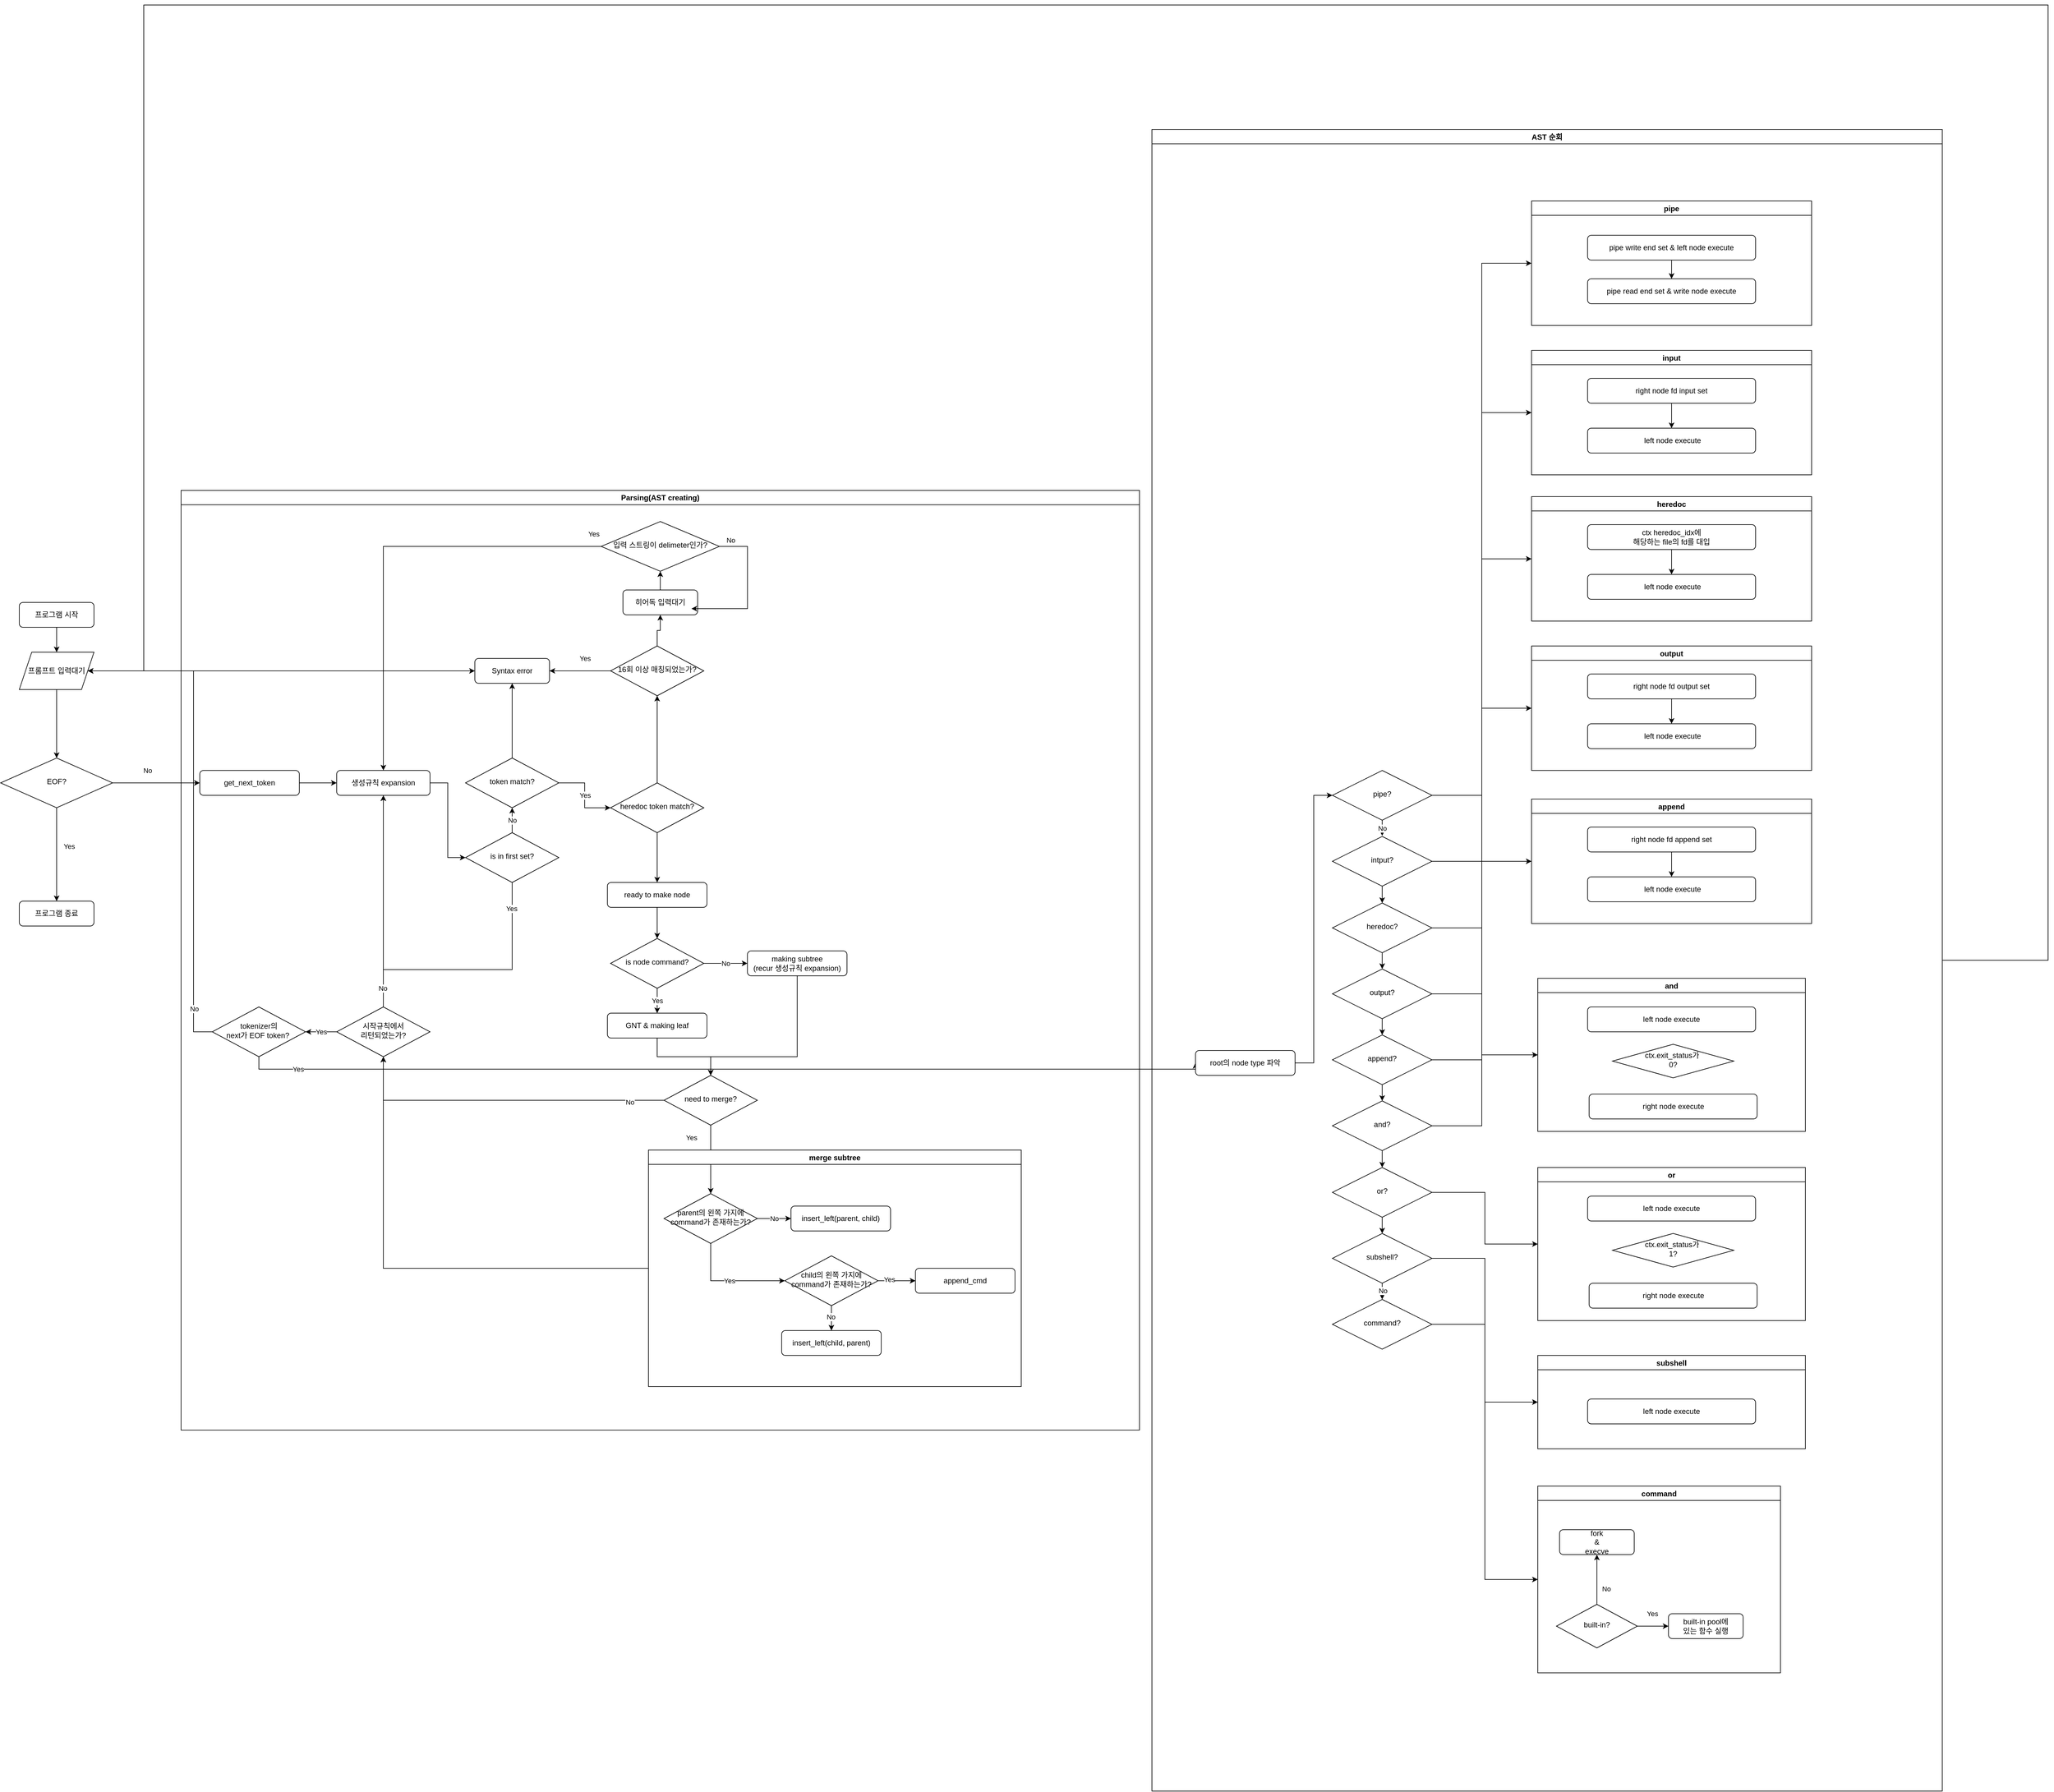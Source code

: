 <mxfile version="21.5.2" type="github">
  <diagram id="C5RBs43oDa-KdzZeNtuy" name="Page-1">
    <mxGraphModel dx="5250" dy="3285" grid="1" gridSize="10" guides="1" tooltips="1" connect="1" arrows="1" fold="1" page="0" pageScale="1" pageWidth="827" pageHeight="1169" math="0" shadow="0">
      <root>
        <mxCell id="WIyWlLk6GJQsqaUBKTNV-0" />
        <mxCell id="WIyWlLk6GJQsqaUBKTNV-1" parent="WIyWlLk6GJQsqaUBKTNV-0" />
        <mxCell id="vghfPPBGdmsyJYKC0ugQ-2" style="edgeStyle=orthogonalEdgeStyle;rounded=0;orthogonalLoop=1;jettySize=auto;html=1;entryX=0.5;entryY=0;entryDx=0;entryDy=0;" edge="1" parent="WIyWlLk6GJQsqaUBKTNV-1" source="vghfPPBGdmsyJYKC0ugQ-3" target="vghfPPBGdmsyJYKC0ugQ-31">
          <mxGeometry relative="1" as="geometry" />
        </mxCell>
        <mxCell id="vghfPPBGdmsyJYKC0ugQ-3" value="프로그램 시작" style="rounded=1;whiteSpace=wrap;html=1;fontSize=12;glass=0;strokeWidth=1;shadow=0;" vertex="1" parent="WIyWlLk6GJQsqaUBKTNV-1">
          <mxGeometry x="130" y="800" width="120" height="40" as="geometry" />
        </mxCell>
        <mxCell id="vghfPPBGdmsyJYKC0ugQ-4" style="edgeStyle=orthogonalEdgeStyle;rounded=0;orthogonalLoop=1;jettySize=auto;html=1;exitX=0.5;exitY=1;exitDx=0;exitDy=0;" edge="1" parent="WIyWlLk6GJQsqaUBKTNV-1" source="vghfPPBGdmsyJYKC0ugQ-8" target="vghfPPBGdmsyJYKC0ugQ-9">
          <mxGeometry relative="1" as="geometry" />
        </mxCell>
        <mxCell id="vghfPPBGdmsyJYKC0ugQ-5" value="Yes" style="edgeLabel;html=1;align=center;verticalAlign=middle;resizable=0;points=[];" vertex="1" connectable="0" parent="vghfPPBGdmsyJYKC0ugQ-4">
          <mxGeometry x="-0.28" y="1" relative="1" as="geometry">
            <mxPoint x="19" y="8" as="offset" />
          </mxGeometry>
        </mxCell>
        <mxCell id="vghfPPBGdmsyJYKC0ugQ-6" style="edgeStyle=orthogonalEdgeStyle;rounded=0;orthogonalLoop=1;jettySize=auto;html=1;entryX=0;entryY=0.5;entryDx=0;entryDy=0;" edge="1" parent="WIyWlLk6GJQsqaUBKTNV-1" source="vghfPPBGdmsyJYKC0ugQ-8" target="vghfPPBGdmsyJYKC0ugQ-45">
          <mxGeometry relative="1" as="geometry">
            <mxPoint x="370" y="1040" as="targetPoint" />
          </mxGeometry>
        </mxCell>
        <mxCell id="vghfPPBGdmsyJYKC0ugQ-7" value="No" style="edgeLabel;html=1;align=center;verticalAlign=middle;resizable=0;points=[];" vertex="1" connectable="0" parent="vghfPPBGdmsyJYKC0ugQ-6">
          <mxGeometry x="-0.21" y="-4" relative="1" as="geometry">
            <mxPoint y="-24" as="offset" />
          </mxGeometry>
        </mxCell>
        <mxCell id="vghfPPBGdmsyJYKC0ugQ-8" value="EOF?" style="rhombus;whiteSpace=wrap;html=1;shadow=0;fontFamily=Helvetica;fontSize=12;align=center;strokeWidth=1;spacing=6;spacingTop=-4;" vertex="1" parent="WIyWlLk6GJQsqaUBKTNV-1">
          <mxGeometry x="100" y="1050" width="180" height="80" as="geometry" />
        </mxCell>
        <mxCell id="vghfPPBGdmsyJYKC0ugQ-9" value="프로그램 종료" style="rounded=1;whiteSpace=wrap;html=1;fontSize=12;glass=0;strokeWidth=1;shadow=0;" vertex="1" parent="WIyWlLk6GJQsqaUBKTNV-1">
          <mxGeometry x="130" y="1280" width="120" height="40" as="geometry" />
        </mxCell>
        <mxCell id="vghfPPBGdmsyJYKC0ugQ-30" style="edgeStyle=orthogonalEdgeStyle;rounded=0;orthogonalLoop=1;jettySize=auto;html=1;" edge="1" parent="WIyWlLk6GJQsqaUBKTNV-1" source="vghfPPBGdmsyJYKC0ugQ-31" target="vghfPPBGdmsyJYKC0ugQ-8">
          <mxGeometry relative="1" as="geometry" />
        </mxCell>
        <mxCell id="vghfPPBGdmsyJYKC0ugQ-31" value="프롬프트 입력대기" style="shape=parallelogram;perimeter=parallelogramPerimeter;whiteSpace=wrap;html=1;fixedSize=1;" vertex="1" parent="WIyWlLk6GJQsqaUBKTNV-1">
          <mxGeometry x="130" y="880" width="120" height="60" as="geometry" />
        </mxCell>
        <mxCell id="vghfPPBGdmsyJYKC0ugQ-59" value="Parsing(AST creating)" style="swimlane;whiteSpace=wrap;html=1;" vertex="1" parent="WIyWlLk6GJQsqaUBKTNV-1">
          <mxGeometry x="390" y="620" width="1540" height="1510" as="geometry" />
        </mxCell>
        <mxCell id="vghfPPBGdmsyJYKC0ugQ-359" style="edgeStyle=orthogonalEdgeStyle;rounded=0;orthogonalLoop=1;jettySize=auto;html=1;entryX=0;entryY=0.5;entryDx=0;entryDy=0;" edge="1" parent="vghfPPBGdmsyJYKC0ugQ-59" source="vghfPPBGdmsyJYKC0ugQ-61" target="vghfPPBGdmsyJYKC0ugQ-50">
          <mxGeometry relative="1" as="geometry" />
        </mxCell>
        <mxCell id="vghfPPBGdmsyJYKC0ugQ-61" value="생성규칙 expansion" style="rounded=1;whiteSpace=wrap;html=1;fontSize=12;glass=0;strokeWidth=1;shadow=0;" vertex="1" parent="vghfPPBGdmsyJYKC0ugQ-59">
          <mxGeometry x="250" y="450" width="150" height="40" as="geometry" />
        </mxCell>
        <mxCell id="vghfPPBGdmsyJYKC0ugQ-80" style="edgeStyle=orthogonalEdgeStyle;rounded=0;orthogonalLoop=1;jettySize=auto;html=1;entryX=0;entryY=0.5;entryDx=0;entryDy=0;" edge="1" parent="vghfPPBGdmsyJYKC0ugQ-59" source="vghfPPBGdmsyJYKC0ugQ-45" target="vghfPPBGdmsyJYKC0ugQ-61">
          <mxGeometry relative="1" as="geometry" />
        </mxCell>
        <mxCell id="vghfPPBGdmsyJYKC0ugQ-45" value="get_next_token" style="rounded=1;whiteSpace=wrap;html=1;fontSize=12;glass=0;strokeWidth=1;shadow=0;" vertex="1" parent="vghfPPBGdmsyJYKC0ugQ-59">
          <mxGeometry x="30" y="450" width="160" height="40" as="geometry" />
        </mxCell>
        <mxCell id="vghfPPBGdmsyJYKC0ugQ-364" value="Yes" style="edgeStyle=orthogonalEdgeStyle;rounded=0;orthogonalLoop=1;jettySize=auto;html=1;entryX=0;entryY=0.5;entryDx=0;entryDy=0;" edge="1" parent="vghfPPBGdmsyJYKC0ugQ-59" source="vghfPPBGdmsyJYKC0ugQ-43" target="vghfPPBGdmsyJYKC0ugQ-99">
          <mxGeometry relative="1" as="geometry" />
        </mxCell>
        <mxCell id="vghfPPBGdmsyJYKC0ugQ-366" style="edgeStyle=orthogonalEdgeStyle;rounded=0;orthogonalLoop=1;jettySize=auto;html=1;entryX=0.5;entryY=1;entryDx=0;entryDy=0;" edge="1" parent="vghfPPBGdmsyJYKC0ugQ-59" source="vghfPPBGdmsyJYKC0ugQ-43" target="vghfPPBGdmsyJYKC0ugQ-51">
          <mxGeometry relative="1" as="geometry" />
        </mxCell>
        <mxCell id="vghfPPBGdmsyJYKC0ugQ-43" value="token match?" style="rhombus;whiteSpace=wrap;html=1;shadow=0;fontFamily=Helvetica;fontSize=12;align=center;strokeWidth=1;spacing=6;spacingTop=-4;" vertex="1" parent="vghfPPBGdmsyJYKC0ugQ-59">
          <mxGeometry x="457" y="430" width="150" height="80" as="geometry" />
        </mxCell>
        <mxCell id="vghfPPBGdmsyJYKC0ugQ-360" value="No" style="edgeStyle=orthogonalEdgeStyle;rounded=0;orthogonalLoop=1;jettySize=auto;html=1;entryX=0.5;entryY=1;entryDx=0;entryDy=0;" edge="1" parent="vghfPPBGdmsyJYKC0ugQ-59" source="vghfPPBGdmsyJYKC0ugQ-50" target="vghfPPBGdmsyJYKC0ugQ-43">
          <mxGeometry relative="1" as="geometry" />
        </mxCell>
        <mxCell id="vghfPPBGdmsyJYKC0ugQ-362" style="edgeStyle=orthogonalEdgeStyle;rounded=0;orthogonalLoop=1;jettySize=auto;html=1;" edge="1" parent="vghfPPBGdmsyJYKC0ugQ-59" source="vghfPPBGdmsyJYKC0ugQ-50" target="vghfPPBGdmsyJYKC0ugQ-61">
          <mxGeometry relative="1" as="geometry">
            <Array as="points">
              <mxPoint x="532" y="770" />
              <mxPoint x="325" y="770" />
            </Array>
          </mxGeometry>
        </mxCell>
        <mxCell id="vghfPPBGdmsyJYKC0ugQ-363" value="Yes" style="edgeLabel;html=1;align=center;verticalAlign=middle;resizable=0;points=[];" vertex="1" connectable="0" parent="vghfPPBGdmsyJYKC0ugQ-362">
          <mxGeometry x="-0.868" y="-1" relative="1" as="geometry">
            <mxPoint as="offset" />
          </mxGeometry>
        </mxCell>
        <mxCell id="vghfPPBGdmsyJYKC0ugQ-50" value="is in first set?" style="rhombus;whiteSpace=wrap;html=1;shadow=0;fontFamily=Helvetica;fontSize=12;align=center;strokeWidth=1;spacing=6;spacingTop=-4;" vertex="1" parent="vghfPPBGdmsyJYKC0ugQ-59">
          <mxGeometry x="457" y="550" width="150" height="80" as="geometry" />
        </mxCell>
        <mxCell id="vghfPPBGdmsyJYKC0ugQ-51" value="Syntax error" style="rounded=1;whiteSpace=wrap;html=1;fontSize=12;glass=0;strokeWidth=1;shadow=0;" vertex="1" parent="vghfPPBGdmsyJYKC0ugQ-59">
          <mxGeometry x="472" y="270" width="120" height="40" as="geometry" />
        </mxCell>
        <mxCell id="vghfPPBGdmsyJYKC0ugQ-57" value="히어독 입력대기" style="rounded=1;whiteSpace=wrap;html=1;fontSize=12;glass=0;strokeWidth=1;shadow=0;" vertex="1" parent="vghfPPBGdmsyJYKC0ugQ-59">
          <mxGeometry x="710.0" y="160" width="120" height="40" as="geometry" />
        </mxCell>
        <mxCell id="vghfPPBGdmsyJYKC0ugQ-104" style="edgeStyle=orthogonalEdgeStyle;rounded=0;orthogonalLoop=1;jettySize=auto;html=1;entryX=1;entryY=0.5;entryDx=0;entryDy=0;" edge="1" parent="vghfPPBGdmsyJYKC0ugQ-59" source="vghfPPBGdmsyJYKC0ugQ-58" target="vghfPPBGdmsyJYKC0ugQ-51">
          <mxGeometry relative="1" as="geometry" />
        </mxCell>
        <mxCell id="vghfPPBGdmsyJYKC0ugQ-107" value="Yes" style="edgeLabel;html=1;align=center;verticalAlign=middle;resizable=0;points=[];" vertex="1" connectable="0" parent="vghfPPBGdmsyJYKC0ugQ-104">
          <mxGeometry x="-0.067" y="3" relative="1" as="geometry">
            <mxPoint x="4" y="-23" as="offset" />
          </mxGeometry>
        </mxCell>
        <mxCell id="vghfPPBGdmsyJYKC0ugQ-376" style="edgeStyle=orthogonalEdgeStyle;rounded=0;orthogonalLoop=1;jettySize=auto;html=1;entryX=0.5;entryY=1;entryDx=0;entryDy=0;" edge="1" parent="vghfPPBGdmsyJYKC0ugQ-59" source="vghfPPBGdmsyJYKC0ugQ-58" target="vghfPPBGdmsyJYKC0ugQ-57">
          <mxGeometry relative="1" as="geometry" />
        </mxCell>
        <mxCell id="vghfPPBGdmsyJYKC0ugQ-58" value="16회 이상 매칭되었는가?" style="rhombus;whiteSpace=wrap;html=1;shadow=0;fontFamily=Helvetica;fontSize=12;align=center;strokeWidth=1;spacing=6;spacingTop=-4;" vertex="1" parent="vghfPPBGdmsyJYKC0ugQ-59">
          <mxGeometry x="690" y="250" width="150" height="80" as="geometry" />
        </mxCell>
        <mxCell id="vghfPPBGdmsyJYKC0ugQ-108" style="edgeStyle=orthogonalEdgeStyle;rounded=0;orthogonalLoop=1;jettySize=auto;html=1;entryX=0.5;entryY=0;entryDx=0;entryDy=0;" edge="1" parent="vghfPPBGdmsyJYKC0ugQ-59" source="vghfPPBGdmsyJYKC0ugQ-55" target="vghfPPBGdmsyJYKC0ugQ-61">
          <mxGeometry relative="1" as="geometry">
            <mxPoint x="400" y="350.0" as="targetPoint" />
          </mxGeometry>
        </mxCell>
        <mxCell id="vghfPPBGdmsyJYKC0ugQ-111" value="Yes" style="edgeLabel;html=1;align=center;verticalAlign=middle;resizable=0;points=[];" vertex="1" connectable="0" parent="vghfPPBGdmsyJYKC0ugQ-108">
          <mxGeometry x="-0.849" y="1" relative="1" as="geometry">
            <mxPoint x="41" y="-21" as="offset" />
          </mxGeometry>
        </mxCell>
        <mxCell id="vghfPPBGdmsyJYKC0ugQ-55" value="입력 스트링이 delimeter인가?" style="rhombus;whiteSpace=wrap;html=1;shadow=0;fontFamily=Helvetica;fontSize=12;align=center;strokeWidth=1;spacing=6;spacingTop=-4;" vertex="1" parent="vghfPPBGdmsyJYKC0ugQ-59">
          <mxGeometry x="675.0" y="50" width="190" height="80" as="geometry" />
        </mxCell>
        <mxCell id="vghfPPBGdmsyJYKC0ugQ-52" style="edgeStyle=orthogonalEdgeStyle;rounded=0;orthogonalLoop=1;jettySize=auto;html=1;exitX=1;exitY=0.5;exitDx=0;exitDy=0;" edge="1" parent="vghfPPBGdmsyJYKC0ugQ-59" source="vghfPPBGdmsyJYKC0ugQ-55">
          <mxGeometry relative="1" as="geometry">
            <Array as="points">
              <mxPoint x="910.11" y="90" />
              <mxPoint x="910.11" y="190" />
            </Array>
            <mxPoint x="820.11" y="190" as="targetPoint" />
          </mxGeometry>
        </mxCell>
        <mxCell id="vghfPPBGdmsyJYKC0ugQ-53" value="No" style="edgeLabel;html=1;align=center;verticalAlign=middle;resizable=0;points=[];" vertex="1" connectable="0" parent="vghfPPBGdmsyJYKC0ugQ-52">
          <mxGeometry x="-0.805" relative="1" as="geometry">
            <mxPoint x="-5" y="-10" as="offset" />
          </mxGeometry>
        </mxCell>
        <mxCell id="vghfPPBGdmsyJYKC0ugQ-56" style="edgeStyle=orthogonalEdgeStyle;rounded=0;orthogonalLoop=1;jettySize=auto;html=1;exitX=0.5;exitY=0;exitDx=0;exitDy=0;entryX=0.5;entryY=1;entryDx=0;entryDy=0;" edge="1" parent="vghfPPBGdmsyJYKC0ugQ-59" source="vghfPPBGdmsyJYKC0ugQ-57" target="vghfPPBGdmsyJYKC0ugQ-55">
          <mxGeometry relative="1" as="geometry" />
        </mxCell>
        <mxCell id="vghfPPBGdmsyJYKC0ugQ-119" style="edgeStyle=orthogonalEdgeStyle;rounded=0;orthogonalLoop=1;jettySize=auto;html=1;entryX=0.5;entryY=0;entryDx=0;entryDy=0;" edge="1" parent="vghfPPBGdmsyJYKC0ugQ-59" source="vghfPPBGdmsyJYKC0ugQ-99" target="vghfPPBGdmsyJYKC0ugQ-118">
          <mxGeometry relative="1" as="geometry" />
        </mxCell>
        <mxCell id="vghfPPBGdmsyJYKC0ugQ-356" style="edgeStyle=orthogonalEdgeStyle;rounded=0;orthogonalLoop=1;jettySize=auto;html=1;entryX=0.5;entryY=1;entryDx=0;entryDy=0;" edge="1" parent="vghfPPBGdmsyJYKC0ugQ-59" source="vghfPPBGdmsyJYKC0ugQ-99" target="vghfPPBGdmsyJYKC0ugQ-58">
          <mxGeometry relative="1" as="geometry" />
        </mxCell>
        <mxCell id="vghfPPBGdmsyJYKC0ugQ-99" value="heredoc token match?" style="rhombus;whiteSpace=wrap;html=1;shadow=0;fontFamily=Helvetica;fontSize=12;align=center;strokeWidth=1;spacing=6;spacingTop=-4;" vertex="1" parent="vghfPPBGdmsyJYKC0ugQ-59">
          <mxGeometry x="690.0" y="470" width="150" height="80" as="geometry" />
        </mxCell>
        <mxCell id="vghfPPBGdmsyJYKC0ugQ-377" style="edgeStyle=orthogonalEdgeStyle;rounded=0;orthogonalLoop=1;jettySize=auto;html=1;entryX=0;entryY=0.5;entryDx=0;entryDy=0;" edge="1" parent="vghfPPBGdmsyJYKC0ugQ-59" source="vghfPPBGdmsyJYKC0ugQ-100" target="vghfPPBGdmsyJYKC0ugQ-51">
          <mxGeometry relative="1" as="geometry">
            <Array as="points">
              <mxPoint x="20" y="870" />
              <mxPoint x="20" y="290" />
            </Array>
          </mxGeometry>
        </mxCell>
        <mxCell id="vghfPPBGdmsyJYKC0ugQ-379" value="No" style="edgeLabel;html=1;align=center;verticalAlign=middle;resizable=0;points=[];" vertex="1" connectable="0" parent="vghfPPBGdmsyJYKC0ugQ-377">
          <mxGeometry x="-0.873" y="-2" relative="1" as="geometry">
            <mxPoint x="-1" as="offset" />
          </mxGeometry>
        </mxCell>
        <mxCell id="vghfPPBGdmsyJYKC0ugQ-100" value="tokenizer의 &lt;br&gt;next가 EOF token?&amp;nbsp;" style="rhombus;whiteSpace=wrap;html=1;shadow=0;fontFamily=Helvetica;fontSize=12;align=center;strokeWidth=1;spacing=6;spacingTop=-4;" vertex="1" parent="vghfPPBGdmsyJYKC0ugQ-59">
          <mxGeometry x="50.0" y="830" width="150" height="80" as="geometry" />
        </mxCell>
        <mxCell id="vghfPPBGdmsyJYKC0ugQ-121" style="edgeStyle=orthogonalEdgeStyle;rounded=0;orthogonalLoop=1;jettySize=auto;html=1;entryX=0.5;entryY=0;entryDx=0;entryDy=0;" edge="1" parent="vghfPPBGdmsyJYKC0ugQ-59" source="vghfPPBGdmsyJYKC0ugQ-118" target="vghfPPBGdmsyJYKC0ugQ-120">
          <mxGeometry relative="1" as="geometry" />
        </mxCell>
        <mxCell id="vghfPPBGdmsyJYKC0ugQ-118" value="ready to make node" style="rounded=1;whiteSpace=wrap;html=1;fontSize=12;glass=0;strokeWidth=1;shadow=0;" vertex="1" parent="vghfPPBGdmsyJYKC0ugQ-59">
          <mxGeometry x="685" y="630" width="160" height="40" as="geometry" />
        </mxCell>
        <mxCell id="vghfPPBGdmsyJYKC0ugQ-123" value="Yes" style="edgeStyle=orthogonalEdgeStyle;rounded=0;orthogonalLoop=1;jettySize=auto;html=1;" edge="1" parent="vghfPPBGdmsyJYKC0ugQ-59" source="vghfPPBGdmsyJYKC0ugQ-120" target="vghfPPBGdmsyJYKC0ugQ-122">
          <mxGeometry relative="1" as="geometry" />
        </mxCell>
        <mxCell id="vghfPPBGdmsyJYKC0ugQ-125" value="No" style="edgeStyle=orthogonalEdgeStyle;rounded=0;orthogonalLoop=1;jettySize=auto;html=1;entryX=0;entryY=0.5;entryDx=0;entryDy=0;" edge="1" parent="vghfPPBGdmsyJYKC0ugQ-59" source="vghfPPBGdmsyJYKC0ugQ-120" target="vghfPPBGdmsyJYKC0ugQ-126">
          <mxGeometry relative="1" as="geometry">
            <mxPoint x="900" y="760" as="targetPoint" />
          </mxGeometry>
        </mxCell>
        <mxCell id="vghfPPBGdmsyJYKC0ugQ-120" value="is node command?" style="rhombus;whiteSpace=wrap;html=1;shadow=0;fontFamily=Helvetica;fontSize=12;align=center;strokeWidth=1;spacing=6;spacingTop=-4;" vertex="1" parent="vghfPPBGdmsyJYKC0ugQ-59">
          <mxGeometry x="690" y="720" width="150" height="80" as="geometry" />
        </mxCell>
        <mxCell id="vghfPPBGdmsyJYKC0ugQ-130" style="edgeStyle=orthogonalEdgeStyle;rounded=0;orthogonalLoop=1;jettySize=auto;html=1;entryX=0.5;entryY=0;entryDx=0;entryDy=0;" edge="1" parent="vghfPPBGdmsyJYKC0ugQ-59" source="vghfPPBGdmsyJYKC0ugQ-122" target="vghfPPBGdmsyJYKC0ugQ-129">
          <mxGeometry relative="1" as="geometry" />
        </mxCell>
        <mxCell id="vghfPPBGdmsyJYKC0ugQ-122" value="GNT &amp;amp; making leaf" style="rounded=1;whiteSpace=wrap;html=1;fontSize=12;glass=0;strokeWidth=1;shadow=0;" vertex="1" parent="vghfPPBGdmsyJYKC0ugQ-59">
          <mxGeometry x="685" y="840" width="160" height="40" as="geometry" />
        </mxCell>
        <mxCell id="vghfPPBGdmsyJYKC0ugQ-124" style="edgeStyle=orthogonalEdgeStyle;rounded=0;orthogonalLoop=1;jettySize=auto;html=1;exitX=0.5;exitY=1;exitDx=0;exitDy=0;" edge="1" parent="vghfPPBGdmsyJYKC0ugQ-59" source="vghfPPBGdmsyJYKC0ugQ-122" target="vghfPPBGdmsyJYKC0ugQ-122">
          <mxGeometry relative="1" as="geometry" />
        </mxCell>
        <mxCell id="vghfPPBGdmsyJYKC0ugQ-137" style="edgeStyle=orthogonalEdgeStyle;rounded=0;orthogonalLoop=1;jettySize=auto;html=1;entryX=0.5;entryY=0;entryDx=0;entryDy=0;" edge="1" parent="vghfPPBGdmsyJYKC0ugQ-59" source="vghfPPBGdmsyJYKC0ugQ-126" target="vghfPPBGdmsyJYKC0ugQ-129">
          <mxGeometry relative="1" as="geometry">
            <Array as="points">
              <mxPoint x="990" y="910" />
              <mxPoint x="851" y="910" />
            </Array>
          </mxGeometry>
        </mxCell>
        <mxCell id="vghfPPBGdmsyJYKC0ugQ-126" value="making subtree&lt;br&gt;(recur 생성규칙 expansion)" style="rounded=1;whiteSpace=wrap;html=1;fontSize=12;glass=0;strokeWidth=1;shadow=0;" vertex="1" parent="vghfPPBGdmsyJYKC0ugQ-59">
          <mxGeometry x="910" y="740" width="160" height="40" as="geometry" />
        </mxCell>
        <mxCell id="vghfPPBGdmsyJYKC0ugQ-132" style="edgeStyle=orthogonalEdgeStyle;rounded=0;orthogonalLoop=1;jettySize=auto;html=1;entryX=0.5;entryY=1;entryDx=0;entryDy=0;" edge="1" parent="vghfPPBGdmsyJYKC0ugQ-59" source="vghfPPBGdmsyJYKC0ugQ-365" target="vghfPPBGdmsyJYKC0ugQ-61">
          <mxGeometry relative="1" as="geometry" />
        </mxCell>
        <mxCell id="vghfPPBGdmsyJYKC0ugQ-375" value="No" style="edgeLabel;html=1;align=center;verticalAlign=middle;resizable=0;points=[];" vertex="1" connectable="0" parent="vghfPPBGdmsyJYKC0ugQ-132">
          <mxGeometry x="-0.825" y="1" relative="1" as="geometry">
            <mxPoint as="offset" />
          </mxGeometry>
        </mxCell>
        <mxCell id="vghfPPBGdmsyJYKC0ugQ-136" value="Yes" style="edgeStyle=orthogonalEdgeStyle;rounded=0;orthogonalLoop=1;jettySize=auto;html=1;entryX=0.5;entryY=0;entryDx=0;entryDy=0;" edge="1" parent="vghfPPBGdmsyJYKC0ugQ-59" source="vghfPPBGdmsyJYKC0ugQ-129" target="vghfPPBGdmsyJYKC0ugQ-333">
          <mxGeometry x="-0.636" y="-31" relative="1" as="geometry">
            <mxPoint x="851" y="1060" as="targetPoint" />
            <mxPoint as="offset" />
          </mxGeometry>
        </mxCell>
        <mxCell id="vghfPPBGdmsyJYKC0ugQ-370" style="edgeStyle=orthogonalEdgeStyle;rounded=0;orthogonalLoop=1;jettySize=auto;html=1;entryX=0.5;entryY=1;entryDx=0;entryDy=0;" edge="1" parent="vghfPPBGdmsyJYKC0ugQ-59" source="vghfPPBGdmsyJYKC0ugQ-129" target="vghfPPBGdmsyJYKC0ugQ-365">
          <mxGeometry relative="1" as="geometry" />
        </mxCell>
        <mxCell id="vghfPPBGdmsyJYKC0ugQ-373" value="No" style="edgeLabel;html=1;align=center;verticalAlign=middle;resizable=0;points=[];" vertex="1" connectable="0" parent="vghfPPBGdmsyJYKC0ugQ-370">
          <mxGeometry x="-0.783" y="3" relative="1" as="geometry">
            <mxPoint x="1" as="offset" />
          </mxGeometry>
        </mxCell>
        <mxCell id="vghfPPBGdmsyJYKC0ugQ-129" value="need to merge?" style="rhombus;whiteSpace=wrap;html=1;shadow=0;fontFamily=Helvetica;fontSize=12;align=center;strokeWidth=1;spacing=6;spacingTop=-4;" vertex="1" parent="vghfPPBGdmsyJYKC0ugQ-59">
          <mxGeometry x="776" y="940" width="150" height="80" as="geometry" />
        </mxCell>
        <mxCell id="vghfPPBGdmsyJYKC0ugQ-331" value="merge subtree" style="swimlane;" vertex="1" parent="vghfPPBGdmsyJYKC0ugQ-59">
          <mxGeometry x="751" y="1060" width="599" height="380" as="geometry" />
        </mxCell>
        <mxCell id="vghfPPBGdmsyJYKC0ugQ-336" value="No" style="edgeStyle=orthogonalEdgeStyle;rounded=0;orthogonalLoop=1;jettySize=auto;html=1;entryX=0;entryY=0.5;entryDx=0;entryDy=0;" edge="1" parent="vghfPPBGdmsyJYKC0ugQ-331" source="vghfPPBGdmsyJYKC0ugQ-333" target="vghfPPBGdmsyJYKC0ugQ-335">
          <mxGeometry relative="1" as="geometry" />
        </mxCell>
        <mxCell id="vghfPPBGdmsyJYKC0ugQ-338" value="Yes" style="edgeStyle=orthogonalEdgeStyle;rounded=0;orthogonalLoop=1;jettySize=auto;html=1;entryX=0;entryY=0.5;entryDx=0;entryDy=0;" edge="1" parent="vghfPPBGdmsyJYKC0ugQ-331" source="vghfPPBGdmsyJYKC0ugQ-333" target="vghfPPBGdmsyJYKC0ugQ-340">
          <mxGeometry relative="1" as="geometry">
            <mxPoint x="229" y="210" as="targetPoint" />
            <Array as="points">
              <mxPoint x="100" y="210" />
            </Array>
          </mxGeometry>
        </mxCell>
        <mxCell id="vghfPPBGdmsyJYKC0ugQ-333" value="parent의 왼쪽 가지에 command가 존재하는가?" style="rhombus;whiteSpace=wrap;html=1;shadow=0;fontFamily=Helvetica;fontSize=12;align=center;strokeWidth=1;spacing=6;spacingTop=-4;" vertex="1" parent="vghfPPBGdmsyJYKC0ugQ-331">
          <mxGeometry x="25" y="70" width="150" height="80" as="geometry" />
        </mxCell>
        <mxCell id="vghfPPBGdmsyJYKC0ugQ-335" value="insert_left(parent,&amp;nbsp;child)" style="rounded=1;whiteSpace=wrap;html=1;fontSize=12;glass=0;strokeWidth=1;shadow=0;" vertex="1" parent="vghfPPBGdmsyJYKC0ugQ-331">
          <mxGeometry x="229" y="90" width="160" height="40" as="geometry" />
        </mxCell>
        <mxCell id="vghfPPBGdmsyJYKC0ugQ-339" value="insert_left(child,&amp;nbsp;parent)" style="rounded=1;whiteSpace=wrap;html=1;fontSize=12;glass=0;strokeWidth=1;shadow=0;" vertex="1" parent="vghfPPBGdmsyJYKC0ugQ-331">
          <mxGeometry x="214" y="290" width="160" height="40" as="geometry" />
        </mxCell>
        <mxCell id="vghfPPBGdmsyJYKC0ugQ-346" style="edgeStyle=orthogonalEdgeStyle;rounded=0;orthogonalLoop=1;jettySize=auto;html=1;entryX=0;entryY=0.5;entryDx=0;entryDy=0;" edge="1" parent="vghfPPBGdmsyJYKC0ugQ-331" source="vghfPPBGdmsyJYKC0ugQ-340" target="vghfPPBGdmsyJYKC0ugQ-344">
          <mxGeometry relative="1" as="geometry" />
        </mxCell>
        <mxCell id="vghfPPBGdmsyJYKC0ugQ-347" value="Yes" style="edgeLabel;html=1;align=center;verticalAlign=middle;resizable=0;points=[];" vertex="1" connectable="0" parent="vghfPPBGdmsyJYKC0ugQ-346">
          <mxGeometry x="-0.416" y="2" relative="1" as="geometry">
            <mxPoint as="offset" />
          </mxGeometry>
        </mxCell>
        <mxCell id="vghfPPBGdmsyJYKC0ugQ-350" style="edgeStyle=orthogonalEdgeStyle;rounded=0;orthogonalLoop=1;jettySize=auto;html=1;entryX=0.5;entryY=0;entryDx=0;entryDy=0;" edge="1" parent="vghfPPBGdmsyJYKC0ugQ-331" source="vghfPPBGdmsyJYKC0ugQ-340" target="vghfPPBGdmsyJYKC0ugQ-339">
          <mxGeometry relative="1" as="geometry" />
        </mxCell>
        <mxCell id="vghfPPBGdmsyJYKC0ugQ-351" value="No" style="edgeLabel;html=1;align=center;verticalAlign=middle;resizable=0;points=[];" vertex="1" connectable="0" parent="vghfPPBGdmsyJYKC0ugQ-350">
          <mxGeometry x="-0.103" y="-1" relative="1" as="geometry">
            <mxPoint as="offset" />
          </mxGeometry>
        </mxCell>
        <mxCell id="vghfPPBGdmsyJYKC0ugQ-340" value="child의 왼쪽 가지에 command가 존재하는가?" style="rhombus;whiteSpace=wrap;html=1;shadow=0;fontFamily=Helvetica;fontSize=12;align=center;strokeWidth=1;spacing=6;spacingTop=-4;" vertex="1" parent="vghfPPBGdmsyJYKC0ugQ-331">
          <mxGeometry x="219" y="170" width="150" height="80" as="geometry" />
        </mxCell>
        <mxCell id="vghfPPBGdmsyJYKC0ugQ-344" value="append_cmd" style="rounded=1;whiteSpace=wrap;html=1;fontSize=12;glass=0;strokeWidth=1;shadow=0;" vertex="1" parent="vghfPPBGdmsyJYKC0ugQ-331">
          <mxGeometry x="429" y="190" width="160" height="40" as="geometry" />
        </mxCell>
        <mxCell id="vghfPPBGdmsyJYKC0ugQ-367" value="" style="edgeStyle=orthogonalEdgeStyle;rounded=0;orthogonalLoop=1;jettySize=auto;html=1;entryX=0.5;entryY=1;entryDx=0;entryDy=0;exitX=0;exitY=0.5;exitDx=0;exitDy=0;" edge="1" parent="vghfPPBGdmsyJYKC0ugQ-59" source="vghfPPBGdmsyJYKC0ugQ-331" target="vghfPPBGdmsyJYKC0ugQ-365">
          <mxGeometry relative="1" as="geometry">
            <mxPoint x="1141" y="1870" as="sourcePoint" />
            <mxPoint x="715" y="1110" as="targetPoint" />
          </mxGeometry>
        </mxCell>
        <mxCell id="vghfPPBGdmsyJYKC0ugQ-374" value="Yes" style="edgeStyle=orthogonalEdgeStyle;rounded=0;orthogonalLoop=1;jettySize=auto;html=1;entryX=1;entryY=0.5;entryDx=0;entryDy=0;" edge="1" parent="vghfPPBGdmsyJYKC0ugQ-59" source="vghfPPBGdmsyJYKC0ugQ-365" target="vghfPPBGdmsyJYKC0ugQ-100">
          <mxGeometry relative="1" as="geometry" />
        </mxCell>
        <mxCell id="vghfPPBGdmsyJYKC0ugQ-365" value="시작규칙에서&lt;br&gt;리턴되었는가?" style="rhombus;whiteSpace=wrap;html=1;shadow=0;fontFamily=Helvetica;fontSize=12;align=center;strokeWidth=1;spacing=6;spacingTop=-4;" vertex="1" parent="vghfPPBGdmsyJYKC0ugQ-59">
          <mxGeometry x="250.0" y="830" width="150" height="80" as="geometry" />
        </mxCell>
        <mxCell id="vghfPPBGdmsyJYKC0ugQ-94" style="edgeStyle=orthogonalEdgeStyle;rounded=0;orthogonalLoop=1;jettySize=auto;html=1;entryX=1;entryY=0.5;entryDx=0;entryDy=0;" edge="1" parent="WIyWlLk6GJQsqaUBKTNV-1" source="vghfPPBGdmsyJYKC0ugQ-51" target="vghfPPBGdmsyJYKC0ugQ-31">
          <mxGeometry relative="1" as="geometry" />
        </mxCell>
        <mxCell id="vghfPPBGdmsyJYKC0ugQ-378" style="edgeStyle=orthogonalEdgeStyle;rounded=0;orthogonalLoop=1;jettySize=auto;html=1;entryX=0;entryY=0.5;entryDx=0;entryDy=0;" edge="1" parent="WIyWlLk6GJQsqaUBKTNV-1" source="vghfPPBGdmsyJYKC0ugQ-100" target="vghfPPBGdmsyJYKC0ugQ-382">
          <mxGeometry relative="1" as="geometry">
            <mxPoint x="2110" y="1550" as="targetPoint" />
            <Array as="points">
              <mxPoint x="515" y="1550" />
              <mxPoint x="2020" y="1550" />
            </Array>
          </mxGeometry>
        </mxCell>
        <mxCell id="vghfPPBGdmsyJYKC0ugQ-380" value="Yes" style="edgeLabel;html=1;align=center;verticalAlign=middle;resizable=0;points=[];" vertex="1" connectable="0" parent="vghfPPBGdmsyJYKC0ugQ-378">
          <mxGeometry x="-0.894" relative="1" as="geometry">
            <mxPoint x="1" as="offset" />
          </mxGeometry>
        </mxCell>
        <mxCell id="vghfPPBGdmsyJYKC0ugQ-458" style="edgeStyle=orthogonalEdgeStyle;rounded=0;orthogonalLoop=1;jettySize=auto;html=1;exitX=1;exitY=0.5;exitDx=0;exitDy=0;entryX=1;entryY=0.5;entryDx=0;entryDy=0;" edge="1" parent="WIyWlLk6GJQsqaUBKTNV-1" source="vghfPPBGdmsyJYKC0ugQ-381" target="vghfPPBGdmsyJYKC0ugQ-31">
          <mxGeometry relative="1" as="geometry">
            <mxPoint x="340" y="770" as="targetPoint" />
            <Array as="points">
              <mxPoint x="3390" y="1375" />
              <mxPoint x="3390" y="-160" />
              <mxPoint x="330" y="-160" />
              <mxPoint x="330" y="910" />
            </Array>
          </mxGeometry>
        </mxCell>
        <mxCell id="vghfPPBGdmsyJYKC0ugQ-381" value="AST 순회" style="swimlane;" vertex="1" parent="WIyWlLk6GJQsqaUBKTNV-1">
          <mxGeometry x="1950" y="40" width="1270" height="2670" as="geometry" />
        </mxCell>
        <mxCell id="vghfPPBGdmsyJYKC0ugQ-407" style="edgeStyle=orthogonalEdgeStyle;rounded=0;orthogonalLoop=1;jettySize=auto;html=1;entryX=0;entryY=0.5;entryDx=0;entryDy=0;exitX=1;exitY=0.5;exitDx=0;exitDy=0;" edge="1" parent="vghfPPBGdmsyJYKC0ugQ-381" source="vghfPPBGdmsyJYKC0ugQ-382" target="vghfPPBGdmsyJYKC0ugQ-405">
          <mxGeometry relative="1" as="geometry">
            <mxPoint x="260" y="1500.111" as="sourcePoint" />
          </mxGeometry>
        </mxCell>
        <mxCell id="vghfPPBGdmsyJYKC0ugQ-382" value="root의 node type 파악" style="rounded=1;whiteSpace=wrap;html=1;fontSize=12;glass=0;strokeWidth=1;shadow=0;" vertex="1" parent="vghfPPBGdmsyJYKC0ugQ-381">
          <mxGeometry x="70" y="1480" width="160" height="40" as="geometry" />
        </mxCell>
        <mxCell id="vghfPPBGdmsyJYKC0ugQ-409" style="edgeStyle=orthogonalEdgeStyle;rounded=0;orthogonalLoop=1;jettySize=auto;html=1;entryX=0.5;entryY=0;entryDx=0;entryDy=0;" edge="1" parent="vghfPPBGdmsyJYKC0ugQ-381" source="vghfPPBGdmsyJYKC0ugQ-395" target="vghfPPBGdmsyJYKC0ugQ-396">
          <mxGeometry relative="1" as="geometry" />
        </mxCell>
        <mxCell id="vghfPPBGdmsyJYKC0ugQ-461" style="edgeStyle=orthogonalEdgeStyle;rounded=0;orthogonalLoop=1;jettySize=auto;html=1;entryX=0;entryY=0.5;entryDx=0;entryDy=0;" edge="1" parent="vghfPPBGdmsyJYKC0ugQ-381" source="vghfPPBGdmsyJYKC0ugQ-395" target="vghfPPBGdmsyJYKC0ugQ-423">
          <mxGeometry relative="1" as="geometry" />
        </mxCell>
        <mxCell id="vghfPPBGdmsyJYKC0ugQ-395" value="intput?" style="rhombus;whiteSpace=wrap;html=1;shadow=0;fontFamily=Helvetica;fontSize=12;align=center;strokeWidth=1;spacing=6;spacingTop=-4;" vertex="1" parent="vghfPPBGdmsyJYKC0ugQ-381">
          <mxGeometry x="290" y="1136" width="160" height="80" as="geometry" />
        </mxCell>
        <mxCell id="vghfPPBGdmsyJYKC0ugQ-413" style="edgeStyle=orthogonalEdgeStyle;rounded=0;orthogonalLoop=1;jettySize=auto;html=1;entryX=0.5;entryY=0;entryDx=0;entryDy=0;" edge="1" parent="vghfPPBGdmsyJYKC0ugQ-381" source="vghfPPBGdmsyJYKC0ugQ-402" target="vghfPPBGdmsyJYKC0ugQ-399">
          <mxGeometry relative="1" as="geometry" />
        </mxCell>
        <mxCell id="vghfPPBGdmsyJYKC0ugQ-466" style="edgeStyle=orthogonalEdgeStyle;rounded=0;orthogonalLoop=1;jettySize=auto;html=1;entryX=0;entryY=0.5;entryDx=0;entryDy=0;" edge="1" parent="vghfPPBGdmsyJYKC0ugQ-381" source="vghfPPBGdmsyJYKC0ugQ-402" target="vghfPPBGdmsyJYKC0ugQ-424">
          <mxGeometry relative="1" as="geometry">
            <Array as="points">
              <mxPoint x="530" y="1601" />
              <mxPoint x="530" y="1487" />
            </Array>
          </mxGeometry>
        </mxCell>
        <mxCell id="vghfPPBGdmsyJYKC0ugQ-402" value="and?" style="rhombus;whiteSpace=wrap;html=1;shadow=0;fontFamily=Helvetica;fontSize=12;align=center;strokeWidth=1;spacing=6;spacingTop=-4;" vertex="1" parent="vghfPPBGdmsyJYKC0ugQ-381">
          <mxGeometry x="290" y="1561" width="160" height="80" as="geometry" />
        </mxCell>
        <mxCell id="vghfPPBGdmsyJYKC0ugQ-412" style="edgeStyle=orthogonalEdgeStyle;rounded=0;orthogonalLoop=1;jettySize=auto;html=1;entryX=0.5;entryY=0;entryDx=0;entryDy=0;" edge="1" parent="vghfPPBGdmsyJYKC0ugQ-381" source="vghfPPBGdmsyJYKC0ugQ-401" target="vghfPPBGdmsyJYKC0ugQ-402">
          <mxGeometry relative="1" as="geometry" />
        </mxCell>
        <mxCell id="vghfPPBGdmsyJYKC0ugQ-465" style="edgeStyle=orthogonalEdgeStyle;rounded=0;orthogonalLoop=1;jettySize=auto;html=1;entryX=0;entryY=0.5;entryDx=0;entryDy=0;" edge="1" parent="vghfPPBGdmsyJYKC0ugQ-381" source="vghfPPBGdmsyJYKC0ugQ-401" target="vghfPPBGdmsyJYKC0ugQ-444">
          <mxGeometry relative="1" as="geometry" />
        </mxCell>
        <mxCell id="vghfPPBGdmsyJYKC0ugQ-401" value="append?" style="rhombus;whiteSpace=wrap;html=1;shadow=0;fontFamily=Helvetica;fontSize=12;align=center;strokeWidth=1;spacing=6;spacingTop=-4;" vertex="1" parent="vghfPPBGdmsyJYKC0ugQ-381">
          <mxGeometry x="290" y="1455" width="160" height="80" as="geometry" />
        </mxCell>
        <mxCell id="vghfPPBGdmsyJYKC0ugQ-411" style="edgeStyle=orthogonalEdgeStyle;rounded=0;orthogonalLoop=1;jettySize=auto;html=1;entryX=0.5;entryY=0;entryDx=0;entryDy=0;" edge="1" parent="vghfPPBGdmsyJYKC0ugQ-381" source="vghfPPBGdmsyJYKC0ugQ-400" target="vghfPPBGdmsyJYKC0ugQ-401">
          <mxGeometry relative="1" as="geometry" />
        </mxCell>
        <mxCell id="vghfPPBGdmsyJYKC0ugQ-464" style="edgeStyle=orthogonalEdgeStyle;rounded=0;orthogonalLoop=1;jettySize=auto;html=1;entryX=0;entryY=0.5;entryDx=0;entryDy=0;" edge="1" parent="vghfPPBGdmsyJYKC0ugQ-381" source="vghfPPBGdmsyJYKC0ugQ-400" target="vghfPPBGdmsyJYKC0ugQ-440">
          <mxGeometry relative="1" as="geometry" />
        </mxCell>
        <mxCell id="vghfPPBGdmsyJYKC0ugQ-400" value="output?" style="rhombus;whiteSpace=wrap;html=1;shadow=0;fontFamily=Helvetica;fontSize=12;align=center;strokeWidth=1;spacing=6;spacingTop=-4;" vertex="1" parent="vghfPPBGdmsyJYKC0ugQ-381">
          <mxGeometry x="290" y="1349" width="160" height="80" as="geometry" />
        </mxCell>
        <mxCell id="vghfPPBGdmsyJYKC0ugQ-414" style="edgeStyle=orthogonalEdgeStyle;rounded=0;orthogonalLoop=1;jettySize=auto;html=1;entryX=0.5;entryY=0;entryDx=0;entryDy=0;" edge="1" parent="vghfPPBGdmsyJYKC0ugQ-381" source="vghfPPBGdmsyJYKC0ugQ-399" target="vghfPPBGdmsyJYKC0ugQ-398">
          <mxGeometry relative="1" as="geometry" />
        </mxCell>
        <mxCell id="vghfPPBGdmsyJYKC0ugQ-467" style="edgeStyle=orthogonalEdgeStyle;rounded=0;orthogonalLoop=1;jettySize=auto;html=1;entryX=0;entryY=0.5;entryDx=0;entryDy=0;" edge="1" parent="vghfPPBGdmsyJYKC0ugQ-381" source="vghfPPBGdmsyJYKC0ugQ-399" target="vghfPPBGdmsyJYKC0ugQ-452">
          <mxGeometry relative="1" as="geometry" />
        </mxCell>
        <mxCell id="vghfPPBGdmsyJYKC0ugQ-399" value="or?" style="rhombus;whiteSpace=wrap;html=1;shadow=0;fontFamily=Helvetica;fontSize=12;align=center;strokeWidth=1;spacing=6;spacingTop=-4;" vertex="1" parent="vghfPPBGdmsyJYKC0ugQ-381">
          <mxGeometry x="290" y="1668" width="160" height="80" as="geometry" />
        </mxCell>
        <mxCell id="vghfPPBGdmsyJYKC0ugQ-415" style="edgeStyle=orthogonalEdgeStyle;rounded=0;orthogonalLoop=1;jettySize=auto;html=1;entryX=0.5;entryY=0;entryDx=0;entryDy=0;" edge="1" parent="vghfPPBGdmsyJYKC0ugQ-381" source="vghfPPBGdmsyJYKC0ugQ-398" target="vghfPPBGdmsyJYKC0ugQ-397">
          <mxGeometry relative="1" as="geometry" />
        </mxCell>
        <mxCell id="vghfPPBGdmsyJYKC0ugQ-459" value="No" style="edgeLabel;html=1;align=center;verticalAlign=middle;resizable=0;points=[];" vertex="1" connectable="0" parent="vghfPPBGdmsyJYKC0ugQ-415">
          <mxGeometry x="-0.581" y="1" relative="1" as="geometry">
            <mxPoint as="offset" />
          </mxGeometry>
        </mxCell>
        <mxCell id="vghfPPBGdmsyJYKC0ugQ-468" style="edgeStyle=orthogonalEdgeStyle;rounded=0;orthogonalLoop=1;jettySize=auto;html=1;entryX=0;entryY=0.5;entryDx=0;entryDy=0;" edge="1" parent="vghfPPBGdmsyJYKC0ugQ-381" source="vghfPPBGdmsyJYKC0ugQ-398" target="vghfPPBGdmsyJYKC0ugQ-426">
          <mxGeometry relative="1" as="geometry" />
        </mxCell>
        <mxCell id="vghfPPBGdmsyJYKC0ugQ-398" value="subshell?" style="rhombus;whiteSpace=wrap;html=1;shadow=0;fontFamily=Helvetica;fontSize=12;align=center;strokeWidth=1;spacing=6;spacingTop=-4;" vertex="1" parent="vghfPPBGdmsyJYKC0ugQ-381">
          <mxGeometry x="290" y="1774" width="160" height="80" as="geometry" />
        </mxCell>
        <mxCell id="vghfPPBGdmsyJYKC0ugQ-469" style="edgeStyle=orthogonalEdgeStyle;rounded=0;orthogonalLoop=1;jettySize=auto;html=1;entryX=0;entryY=0.5;entryDx=0;entryDy=0;" edge="1" parent="vghfPPBGdmsyJYKC0ugQ-381" source="vghfPPBGdmsyJYKC0ugQ-397" target="vghfPPBGdmsyJYKC0ugQ-422">
          <mxGeometry relative="1" as="geometry" />
        </mxCell>
        <mxCell id="vghfPPBGdmsyJYKC0ugQ-397" value="command?" style="rhombus;whiteSpace=wrap;html=1;shadow=0;fontFamily=Helvetica;fontSize=12;align=center;strokeWidth=1;spacing=6;spacingTop=-4;" vertex="1" parent="vghfPPBGdmsyJYKC0ugQ-381">
          <mxGeometry x="290" y="1880" width="160" height="80" as="geometry" />
        </mxCell>
        <mxCell id="vghfPPBGdmsyJYKC0ugQ-410" style="edgeStyle=orthogonalEdgeStyle;rounded=0;orthogonalLoop=1;jettySize=auto;html=1;entryX=0.5;entryY=0;entryDx=0;entryDy=0;" edge="1" parent="vghfPPBGdmsyJYKC0ugQ-381" source="vghfPPBGdmsyJYKC0ugQ-396" target="vghfPPBGdmsyJYKC0ugQ-400">
          <mxGeometry relative="1" as="geometry" />
        </mxCell>
        <mxCell id="vghfPPBGdmsyJYKC0ugQ-463" style="edgeStyle=orthogonalEdgeStyle;rounded=0;orthogonalLoop=1;jettySize=auto;html=1;entryX=0;entryY=0.5;entryDx=0;entryDy=0;" edge="1" parent="vghfPPBGdmsyJYKC0ugQ-381" source="vghfPPBGdmsyJYKC0ugQ-396" target="vghfPPBGdmsyJYKC0ugQ-436">
          <mxGeometry relative="1" as="geometry" />
        </mxCell>
        <mxCell id="vghfPPBGdmsyJYKC0ugQ-396" value="heredoc?" style="rhombus;whiteSpace=wrap;html=1;shadow=0;fontFamily=Helvetica;fontSize=12;align=center;strokeWidth=1;spacing=6;spacingTop=-4;" vertex="1" parent="vghfPPBGdmsyJYKC0ugQ-381">
          <mxGeometry x="290" y="1243" width="160" height="80" as="geometry" />
        </mxCell>
        <mxCell id="vghfPPBGdmsyJYKC0ugQ-408" value="No" style="edgeStyle=orthogonalEdgeStyle;rounded=0;orthogonalLoop=1;jettySize=auto;html=1;" edge="1" parent="vghfPPBGdmsyJYKC0ugQ-381" source="vghfPPBGdmsyJYKC0ugQ-405">
          <mxGeometry relative="1" as="geometry">
            <mxPoint x="370" y="1135" as="targetPoint" />
          </mxGeometry>
        </mxCell>
        <mxCell id="vghfPPBGdmsyJYKC0ugQ-460" style="edgeStyle=orthogonalEdgeStyle;rounded=0;orthogonalLoop=1;jettySize=auto;html=1;entryX=0;entryY=0.5;entryDx=0;entryDy=0;" edge="1" parent="vghfPPBGdmsyJYKC0ugQ-381" source="vghfPPBGdmsyJYKC0ugQ-405" target="vghfPPBGdmsyJYKC0ugQ-418">
          <mxGeometry relative="1" as="geometry" />
        </mxCell>
        <mxCell id="vghfPPBGdmsyJYKC0ugQ-405" value="pipe?" style="rhombus;whiteSpace=wrap;html=1;shadow=0;fontFamily=Helvetica;fontSize=12;align=center;strokeWidth=1;spacing=6;spacingTop=-4;" vertex="1" parent="vghfPPBGdmsyJYKC0ugQ-381">
          <mxGeometry x="290" y="1030" width="160" height="80" as="geometry" />
        </mxCell>
        <mxCell id="vghfPPBGdmsyJYKC0ugQ-418" value="pipe" style="swimlane;" vertex="1" parent="vghfPPBGdmsyJYKC0ugQ-381">
          <mxGeometry x="610" y="115" width="450" height="200" as="geometry" />
        </mxCell>
        <mxCell id="vghfPPBGdmsyJYKC0ugQ-432" style="edgeStyle=orthogonalEdgeStyle;rounded=0;orthogonalLoop=1;jettySize=auto;html=1;entryX=0.5;entryY=0;entryDx=0;entryDy=0;" edge="1" parent="vghfPPBGdmsyJYKC0ugQ-418" source="vghfPPBGdmsyJYKC0ugQ-430" target="vghfPPBGdmsyJYKC0ugQ-431">
          <mxGeometry relative="1" as="geometry" />
        </mxCell>
        <mxCell id="vghfPPBGdmsyJYKC0ugQ-430" value="pipe write end set &amp;amp; left node execute" style="rounded=1;whiteSpace=wrap;html=1;fontSize=12;glass=0;strokeWidth=1;shadow=0;" vertex="1" parent="vghfPPBGdmsyJYKC0ugQ-418">
          <mxGeometry x="90" y="55" width="270" height="40" as="geometry" />
        </mxCell>
        <mxCell id="vghfPPBGdmsyJYKC0ugQ-431" value="pipe read end set &amp;amp; write node execute" style="rounded=1;whiteSpace=wrap;html=1;fontSize=12;glass=0;strokeWidth=1;shadow=0;" vertex="1" parent="vghfPPBGdmsyJYKC0ugQ-418">
          <mxGeometry x="90" y="125" width="270" height="40" as="geometry" />
        </mxCell>
        <mxCell id="vghfPPBGdmsyJYKC0ugQ-426" value="subshell" style="swimlane;" vertex="1" parent="vghfPPBGdmsyJYKC0ugQ-381">
          <mxGeometry x="620" y="1970" width="430" height="150" as="geometry" />
        </mxCell>
        <mxCell id="vghfPPBGdmsyJYKC0ugQ-456" value="left node execute" style="rounded=1;whiteSpace=wrap;html=1;fontSize=12;glass=0;strokeWidth=1;shadow=0;" vertex="1" parent="vghfPPBGdmsyJYKC0ugQ-426">
          <mxGeometry x="80" y="70" width="270" height="40" as="geometry" />
        </mxCell>
        <mxCell id="vghfPPBGdmsyJYKC0ugQ-424" value="and" style="swimlane;" vertex="1" parent="vghfPPBGdmsyJYKC0ugQ-381">
          <mxGeometry x="620" y="1364" width="430" height="246" as="geometry" />
        </mxCell>
        <mxCell id="vghfPPBGdmsyJYKC0ugQ-448" value="left node execute" style="rounded=1;whiteSpace=wrap;html=1;fontSize=12;glass=0;strokeWidth=1;shadow=0;" vertex="1" parent="vghfPPBGdmsyJYKC0ugQ-424">
          <mxGeometry x="80" y="46" width="270" height="40" as="geometry" />
        </mxCell>
        <mxCell id="vghfPPBGdmsyJYKC0ugQ-450" value="ctx.exit_status가&amp;nbsp;&lt;br&gt;0?" style="rhombus;whiteSpace=wrap;html=1;shadow=0;fontFamily=Helvetica;fontSize=12;align=center;strokeWidth=1;spacing=6;spacingTop=-4;" vertex="1" parent="vghfPPBGdmsyJYKC0ugQ-424">
          <mxGeometry x="120" y="106" width="195" height="54" as="geometry" />
        </mxCell>
        <mxCell id="vghfPPBGdmsyJYKC0ugQ-451" value="right node execute" style="rounded=1;whiteSpace=wrap;html=1;fontSize=12;glass=0;strokeWidth=1;shadow=0;" vertex="1" parent="vghfPPBGdmsyJYKC0ugQ-424">
          <mxGeometry x="82.5" y="186" width="270" height="40" as="geometry" />
        </mxCell>
        <mxCell id="vghfPPBGdmsyJYKC0ugQ-423" value="input" style="swimlane;startSize=23;" vertex="1" parent="vghfPPBGdmsyJYKC0ugQ-381">
          <mxGeometry x="610" y="355" width="450" height="200" as="geometry" />
        </mxCell>
        <mxCell id="vghfPPBGdmsyJYKC0ugQ-433" value="&amp;nbsp;left node execute" style="rounded=1;whiteSpace=wrap;html=1;fontSize=12;glass=0;strokeWidth=1;shadow=0;" vertex="1" parent="vghfPPBGdmsyJYKC0ugQ-423">
          <mxGeometry x="90" y="125" width="270" height="40" as="geometry" />
        </mxCell>
        <mxCell id="vghfPPBGdmsyJYKC0ugQ-435" style="edgeStyle=orthogonalEdgeStyle;rounded=0;orthogonalLoop=1;jettySize=auto;html=1;entryX=0.5;entryY=0;entryDx=0;entryDy=0;" edge="1" parent="vghfPPBGdmsyJYKC0ugQ-423" source="vghfPPBGdmsyJYKC0ugQ-434" target="vghfPPBGdmsyJYKC0ugQ-433">
          <mxGeometry relative="1" as="geometry" />
        </mxCell>
        <mxCell id="vghfPPBGdmsyJYKC0ugQ-434" value="right node fd input set" style="rounded=1;whiteSpace=wrap;html=1;fontSize=12;glass=0;strokeWidth=1;shadow=0;" vertex="1" parent="vghfPPBGdmsyJYKC0ugQ-423">
          <mxGeometry x="90" y="45" width="270" height="40" as="geometry" />
        </mxCell>
        <mxCell id="vghfPPBGdmsyJYKC0ugQ-422" value="command" style="swimlane;" vertex="1" parent="vghfPPBGdmsyJYKC0ugQ-381">
          <mxGeometry x="620" y="2180" width="390" height="300" as="geometry" />
        </mxCell>
        <mxCell id="vghfPPBGdmsyJYKC0ugQ-22" value="built-in pool에 &lt;br&gt;있는 함수 실행" style="rounded=1;whiteSpace=wrap;html=1;fontSize=12;glass=0;strokeWidth=1;shadow=0;" vertex="1" parent="vghfPPBGdmsyJYKC0ugQ-422">
          <mxGeometry x="210" y="205" width="120" height="40" as="geometry" />
        </mxCell>
        <mxCell id="vghfPPBGdmsyJYKC0ugQ-23" style="edgeStyle=orthogonalEdgeStyle;rounded=0;orthogonalLoop=1;jettySize=auto;html=1;entryX=0;entryY=0.5;entryDx=0;entryDy=0;" edge="1" parent="vghfPPBGdmsyJYKC0ugQ-422" source="vghfPPBGdmsyJYKC0ugQ-27" target="vghfPPBGdmsyJYKC0ugQ-22">
          <mxGeometry relative="1" as="geometry" />
        </mxCell>
        <mxCell id="vghfPPBGdmsyJYKC0ugQ-24" value="Yes" style="edgeLabel;html=1;align=center;verticalAlign=middle;resizable=0;points=[];" vertex="1" connectable="0" parent="vghfPPBGdmsyJYKC0ugQ-23">
          <mxGeometry x="-0.02" y="-2" relative="1" as="geometry">
            <mxPoint x="-1" y="-22" as="offset" />
          </mxGeometry>
        </mxCell>
        <mxCell id="vghfPPBGdmsyJYKC0ugQ-25" style="edgeStyle=orthogonalEdgeStyle;rounded=0;orthogonalLoop=1;jettySize=auto;html=1;entryX=0.5;entryY=1;entryDx=0;entryDy=0;exitX=0.5;exitY=0;exitDx=0;exitDy=0;" edge="1" parent="vghfPPBGdmsyJYKC0ugQ-422" source="vghfPPBGdmsyJYKC0ugQ-27" target="vghfPPBGdmsyJYKC0ugQ-29">
          <mxGeometry relative="1" as="geometry">
            <mxPoint x="435" y="130" as="sourcePoint" />
          </mxGeometry>
        </mxCell>
        <mxCell id="vghfPPBGdmsyJYKC0ugQ-26" value="No" style="edgeLabel;html=1;align=center;verticalAlign=middle;resizable=0;points=[];" vertex="1" connectable="0" parent="vghfPPBGdmsyJYKC0ugQ-25">
          <mxGeometry x="-0.367" relative="1" as="geometry">
            <mxPoint x="15" as="offset" />
          </mxGeometry>
        </mxCell>
        <mxCell id="vghfPPBGdmsyJYKC0ugQ-27" value="built-in?" style="rhombus;whiteSpace=wrap;html=1;shadow=0;fontFamily=Helvetica;fontSize=12;align=center;strokeWidth=1;spacing=6;spacingTop=-4;" vertex="1" parent="vghfPPBGdmsyJYKC0ugQ-422">
          <mxGeometry x="30" y="190" width="130" height="70" as="geometry" />
        </mxCell>
        <mxCell id="vghfPPBGdmsyJYKC0ugQ-29" value="fork&lt;br&gt;&amp;amp;&lt;br&gt;execve" style="rounded=1;whiteSpace=wrap;html=1;fontSize=12;glass=0;strokeWidth=1;shadow=0;" vertex="1" parent="vghfPPBGdmsyJYKC0ugQ-422">
          <mxGeometry x="35" y="70" width="120" height="40" as="geometry" />
        </mxCell>
        <mxCell id="vghfPPBGdmsyJYKC0ugQ-436" value="heredoc" style="swimlane;startSize=23;" vertex="1" parent="vghfPPBGdmsyJYKC0ugQ-381">
          <mxGeometry x="610" y="590" width="450" height="200" as="geometry" />
        </mxCell>
        <mxCell id="vghfPPBGdmsyJYKC0ugQ-437" value="&amp;nbsp;left node execute" style="rounded=1;whiteSpace=wrap;html=1;fontSize=12;glass=0;strokeWidth=1;shadow=0;" vertex="1" parent="vghfPPBGdmsyJYKC0ugQ-436">
          <mxGeometry x="90" y="125" width="270" height="40" as="geometry" />
        </mxCell>
        <mxCell id="vghfPPBGdmsyJYKC0ugQ-438" style="edgeStyle=orthogonalEdgeStyle;rounded=0;orthogonalLoop=1;jettySize=auto;html=1;entryX=0.5;entryY=0;entryDx=0;entryDy=0;" edge="1" parent="vghfPPBGdmsyJYKC0ugQ-436" source="vghfPPBGdmsyJYKC0ugQ-439" target="vghfPPBGdmsyJYKC0ugQ-437">
          <mxGeometry relative="1" as="geometry" />
        </mxCell>
        <mxCell id="vghfPPBGdmsyJYKC0ugQ-439" value="ctx heredoc_idx에 &lt;br&gt;해당하는 file의 fd를 대입" style="rounded=1;whiteSpace=wrap;html=1;fontSize=12;glass=0;strokeWidth=1;shadow=0;" vertex="1" parent="vghfPPBGdmsyJYKC0ugQ-436">
          <mxGeometry x="90" y="45" width="270" height="40" as="geometry" />
        </mxCell>
        <mxCell id="vghfPPBGdmsyJYKC0ugQ-440" value="output" style="swimlane;startSize=23;" vertex="1" parent="vghfPPBGdmsyJYKC0ugQ-381">
          <mxGeometry x="610" y="830" width="450" height="200" as="geometry" />
        </mxCell>
        <mxCell id="vghfPPBGdmsyJYKC0ugQ-441" value="&amp;nbsp;left node execute" style="rounded=1;whiteSpace=wrap;html=1;fontSize=12;glass=0;strokeWidth=1;shadow=0;" vertex="1" parent="vghfPPBGdmsyJYKC0ugQ-440">
          <mxGeometry x="90" y="125" width="270" height="40" as="geometry" />
        </mxCell>
        <mxCell id="vghfPPBGdmsyJYKC0ugQ-442" style="edgeStyle=orthogonalEdgeStyle;rounded=0;orthogonalLoop=1;jettySize=auto;html=1;entryX=0.5;entryY=0;entryDx=0;entryDy=0;" edge="1" parent="vghfPPBGdmsyJYKC0ugQ-440" source="vghfPPBGdmsyJYKC0ugQ-443" target="vghfPPBGdmsyJYKC0ugQ-441">
          <mxGeometry relative="1" as="geometry" />
        </mxCell>
        <mxCell id="vghfPPBGdmsyJYKC0ugQ-443" value="right node fd output set" style="rounded=1;whiteSpace=wrap;html=1;fontSize=12;glass=0;strokeWidth=1;shadow=0;" vertex="1" parent="vghfPPBGdmsyJYKC0ugQ-440">
          <mxGeometry x="90" y="45" width="270" height="40" as="geometry" />
        </mxCell>
        <mxCell id="vghfPPBGdmsyJYKC0ugQ-444" value="append" style="swimlane;startSize=23;" vertex="1" parent="vghfPPBGdmsyJYKC0ugQ-381">
          <mxGeometry x="610" y="1076" width="450" height="200" as="geometry" />
        </mxCell>
        <mxCell id="vghfPPBGdmsyJYKC0ugQ-445" value="&amp;nbsp;left node execute" style="rounded=1;whiteSpace=wrap;html=1;fontSize=12;glass=0;strokeWidth=1;shadow=0;" vertex="1" parent="vghfPPBGdmsyJYKC0ugQ-444">
          <mxGeometry x="90" y="125" width="270" height="40" as="geometry" />
        </mxCell>
        <mxCell id="vghfPPBGdmsyJYKC0ugQ-446" style="edgeStyle=orthogonalEdgeStyle;rounded=0;orthogonalLoop=1;jettySize=auto;html=1;entryX=0.5;entryY=0;entryDx=0;entryDy=0;" edge="1" parent="vghfPPBGdmsyJYKC0ugQ-444" source="vghfPPBGdmsyJYKC0ugQ-447" target="vghfPPBGdmsyJYKC0ugQ-445">
          <mxGeometry relative="1" as="geometry" />
        </mxCell>
        <mxCell id="vghfPPBGdmsyJYKC0ugQ-447" value="right node fd append set" style="rounded=1;whiteSpace=wrap;html=1;fontSize=12;glass=0;strokeWidth=1;shadow=0;" vertex="1" parent="vghfPPBGdmsyJYKC0ugQ-444">
          <mxGeometry x="90" y="45" width="270" height="40" as="geometry" />
        </mxCell>
        <mxCell id="vghfPPBGdmsyJYKC0ugQ-452" value="or" style="swimlane;startSize=23;" vertex="1" parent="vghfPPBGdmsyJYKC0ugQ-381">
          <mxGeometry x="620" y="1668" width="430" height="246" as="geometry" />
        </mxCell>
        <mxCell id="vghfPPBGdmsyJYKC0ugQ-453" value="left node execute" style="rounded=1;whiteSpace=wrap;html=1;fontSize=12;glass=0;strokeWidth=1;shadow=0;" vertex="1" parent="vghfPPBGdmsyJYKC0ugQ-452">
          <mxGeometry x="80" y="46" width="270" height="40" as="geometry" />
        </mxCell>
        <mxCell id="vghfPPBGdmsyJYKC0ugQ-454" value="ctx.exit_status가&amp;nbsp;&lt;br&gt;1?" style="rhombus;whiteSpace=wrap;html=1;shadow=0;fontFamily=Helvetica;fontSize=12;align=center;strokeWidth=1;spacing=6;spacingTop=-4;" vertex="1" parent="vghfPPBGdmsyJYKC0ugQ-452">
          <mxGeometry x="120" y="106" width="195" height="54" as="geometry" />
        </mxCell>
        <mxCell id="vghfPPBGdmsyJYKC0ugQ-455" value="right node execute" style="rounded=1;whiteSpace=wrap;html=1;fontSize=12;glass=0;strokeWidth=1;shadow=0;" vertex="1" parent="vghfPPBGdmsyJYKC0ugQ-452">
          <mxGeometry x="82.5" y="186" width="270" height="40" as="geometry" />
        </mxCell>
      </root>
    </mxGraphModel>
  </diagram>
</mxfile>
